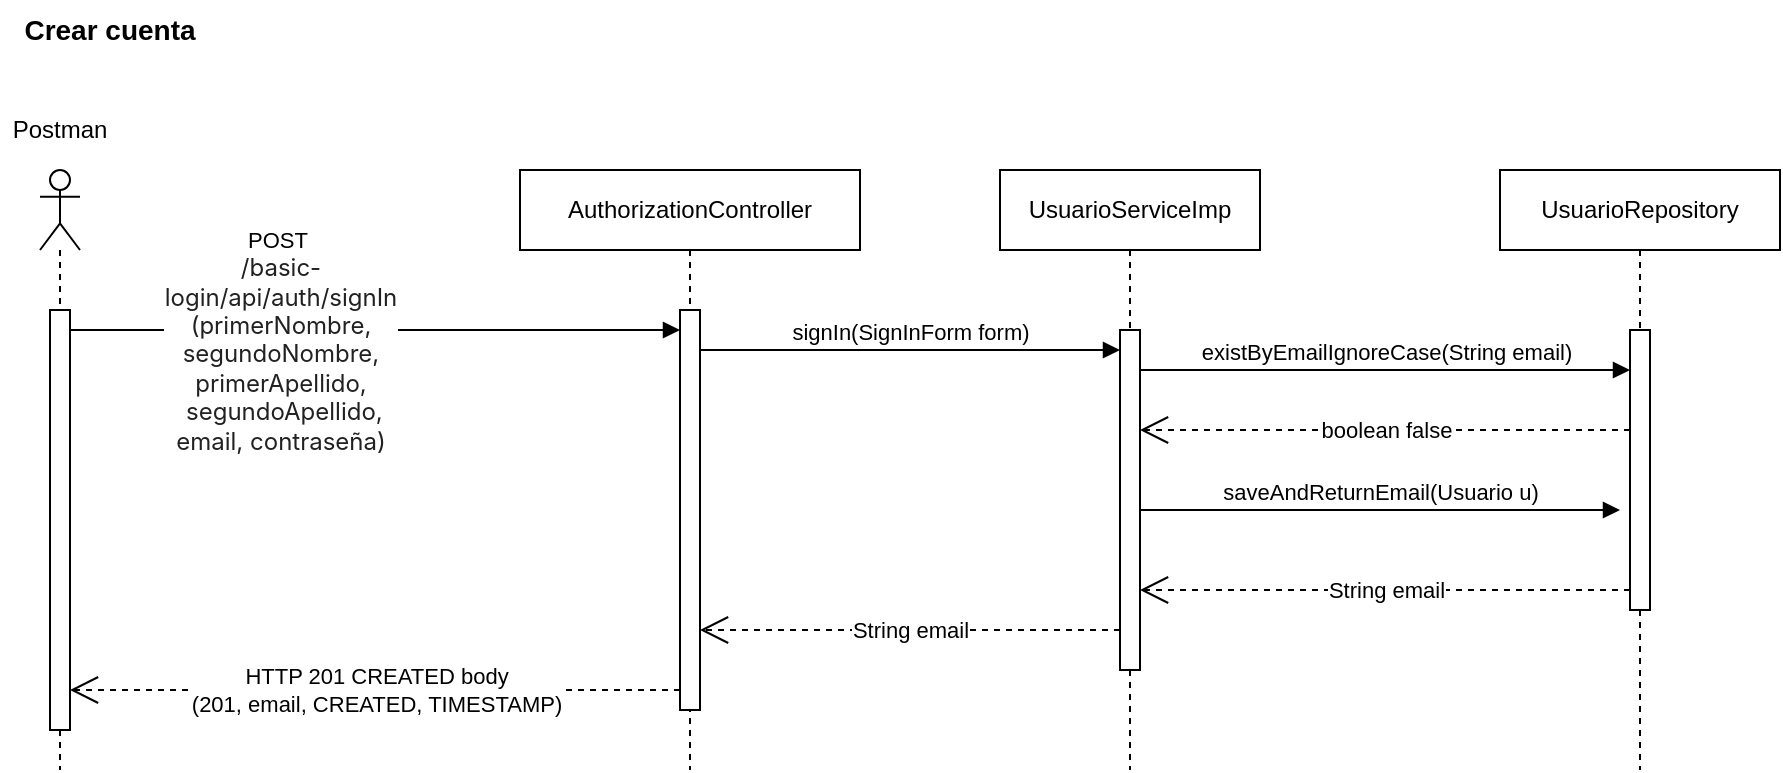 <mxfile version="26.0.10" pages="2">
  <diagram name="Diagrama_secuencia_crear_cuenta" id="2YBvvXClWsGukQMizWep">
    <mxGraphModel dx="1373" dy="703" grid="1" gridSize="10" guides="1" tooltips="1" connect="1" arrows="1" fold="1" page="1" pageScale="1" pageWidth="850" pageHeight="1400" math="0" shadow="0">
      <root>
        <mxCell id="0" />
        <mxCell id="1" parent="0" />
        <mxCell id="z28AaAyg_YoIM6sgCLT6-5" value="AuthorizationController" style="shape=umlLifeline;perimeter=lifelinePerimeter;whiteSpace=wrap;html=1;container=1;dropTarget=0;collapsible=0;recursiveResize=0;outlineConnect=0;portConstraint=eastwest;newEdgeStyle={&quot;curved&quot;:0,&quot;rounded&quot;:0};" vertex="1" parent="1">
          <mxGeometry x="340" y="195" width="170" height="300" as="geometry" />
        </mxCell>
        <mxCell id="z28AaAyg_YoIM6sgCLT6-4" value="" style="html=1;points=[[0,0,0,0,5],[0,1,0,0,-5],[1,0,0,0,5],[1,1,0,0,-5]];perimeter=orthogonalPerimeter;outlineConnect=0;targetShapes=umlLifeline;portConstraint=eastwest;newEdgeStyle={&quot;curved&quot;:0,&quot;rounded&quot;:0};" vertex="1" parent="z28AaAyg_YoIM6sgCLT6-5">
          <mxGeometry x="80" y="70" width="10" height="200" as="geometry" />
        </mxCell>
        <mxCell id="z28AaAyg_YoIM6sgCLT6-6" value="UsuarioServiceImp" style="shape=umlLifeline;perimeter=lifelinePerimeter;whiteSpace=wrap;html=1;container=1;dropTarget=0;collapsible=0;recursiveResize=0;outlineConnect=0;portConstraint=eastwest;newEdgeStyle={&quot;curved&quot;:0,&quot;rounded&quot;:0};" vertex="1" parent="1">
          <mxGeometry x="580" y="195" width="130" height="300" as="geometry" />
        </mxCell>
        <mxCell id="z28AaAyg_YoIM6sgCLT6-7" value="" style="html=1;points=[[0,0,0,0,5],[0,1,0,0,-5],[1,0,0,0,5],[1,1,0,0,-5]];perimeter=orthogonalPerimeter;outlineConnect=0;targetShapes=umlLifeline;portConstraint=eastwest;newEdgeStyle={&quot;curved&quot;:0,&quot;rounded&quot;:0};" vertex="1" parent="z28AaAyg_YoIM6sgCLT6-6">
          <mxGeometry x="60" y="80" width="10" height="170" as="geometry" />
        </mxCell>
        <mxCell id="z28AaAyg_YoIM6sgCLT6-8" value="signIn(SignInForm form)" style="html=1;verticalAlign=bottom;endArrow=block;curved=0;rounded=0;" edge="1" parent="1" target="z28AaAyg_YoIM6sgCLT6-7">
          <mxGeometry width="80" relative="1" as="geometry">
            <mxPoint x="430" y="285.0" as="sourcePoint" />
            <mxPoint x="640" y="285" as="targetPoint" />
          </mxGeometry>
        </mxCell>
        <mxCell id="z28AaAyg_YoIM6sgCLT6-9" value="UsuarioRepository" style="shape=umlLifeline;perimeter=lifelinePerimeter;whiteSpace=wrap;html=1;container=1;dropTarget=0;collapsible=0;recursiveResize=0;outlineConnect=0;portConstraint=eastwest;newEdgeStyle={&quot;curved&quot;:0,&quot;rounded&quot;:0};" vertex="1" parent="1">
          <mxGeometry x="830" y="195" width="140" height="300" as="geometry" />
        </mxCell>
        <mxCell id="z28AaAyg_YoIM6sgCLT6-10" value="" style="html=1;points=[[0,0,0,0,5],[0,1,0,0,-5],[1,0,0,0,5],[1,1,0,0,-5]];perimeter=orthogonalPerimeter;outlineConnect=0;targetShapes=umlLifeline;portConstraint=eastwest;newEdgeStyle={&quot;curved&quot;:0,&quot;rounded&quot;:0};" vertex="1" parent="z28AaAyg_YoIM6sgCLT6-9">
          <mxGeometry x="65" y="80" width="10" height="140" as="geometry" />
        </mxCell>
        <mxCell id="z28AaAyg_YoIM6sgCLT6-11" value="existByEmailIgnoreCase(String email)" style="html=1;verticalAlign=bottom;endArrow=block;curved=0;rounded=0;" edge="1" parent="1" source="z28AaAyg_YoIM6sgCLT6-7" target="z28AaAyg_YoIM6sgCLT6-10">
          <mxGeometry width="80" relative="1" as="geometry">
            <mxPoint x="580" y="295" as="sourcePoint" />
            <mxPoint x="660" y="295" as="targetPoint" />
            <Array as="points">
              <mxPoint x="680" y="295" />
            </Array>
          </mxGeometry>
        </mxCell>
        <mxCell id="z28AaAyg_YoIM6sgCLT6-12" value="boolean false" style="endArrow=open;endSize=12;dashed=1;html=1;rounded=0;" edge="1" parent="1">
          <mxGeometry width="160" relative="1" as="geometry">
            <mxPoint x="895" y="325.0" as="sourcePoint" />
            <mxPoint x="650" y="325.0" as="targetPoint" />
          </mxGeometry>
        </mxCell>
        <mxCell id="z28AaAyg_YoIM6sgCLT6-13" value="saveAndReturnEmail(Usuario u)" style="html=1;verticalAlign=bottom;endArrow=block;curved=0;rounded=0;" edge="1" parent="1">
          <mxGeometry width="80" relative="1" as="geometry">
            <mxPoint x="650" y="365.0" as="sourcePoint" />
            <mxPoint x="890" y="365" as="targetPoint" />
          </mxGeometry>
        </mxCell>
        <mxCell id="z28AaAyg_YoIM6sgCLT6-14" value="String email" style="endArrow=open;endSize=12;dashed=1;html=1;rounded=0;" edge="1" parent="1" source="z28AaAyg_YoIM6sgCLT6-10">
          <mxGeometry width="160" relative="1" as="geometry">
            <mxPoint x="905" y="405.0" as="sourcePoint" />
            <mxPoint x="650" y="405.0" as="targetPoint" />
          </mxGeometry>
        </mxCell>
        <mxCell id="z28AaAyg_YoIM6sgCLT6-15" value="String email" style="endArrow=open;endSize=12;dashed=1;html=1;rounded=0;" edge="1" parent="1">
          <mxGeometry width="160" relative="1" as="geometry">
            <mxPoint x="640" y="425.0" as="sourcePoint" />
            <mxPoint x="430" y="425.0" as="targetPoint" />
          </mxGeometry>
        </mxCell>
        <mxCell id="z28AaAyg_YoIM6sgCLT6-17" value="" style="shape=umlLifeline;perimeter=lifelinePerimeter;whiteSpace=wrap;html=1;container=1;dropTarget=0;collapsible=0;recursiveResize=0;outlineConnect=0;portConstraint=eastwest;newEdgeStyle={&quot;curved&quot;:0,&quot;rounded&quot;:0};participant=umlActor;" vertex="1" parent="1">
          <mxGeometry x="100" y="195" width="20" height="300" as="geometry" />
        </mxCell>
        <mxCell id="z28AaAyg_YoIM6sgCLT6-20" value="" style="html=1;points=[[0,0,0,0,5],[0,1,0,0,-5],[1,0,0,0,5],[1,1,0,0,-5]];perimeter=orthogonalPerimeter;outlineConnect=0;targetShapes=umlLifeline;portConstraint=eastwest;newEdgeStyle={&quot;curved&quot;:0,&quot;rounded&quot;:0};" vertex="1" parent="z28AaAyg_YoIM6sgCLT6-17">
          <mxGeometry x="5" y="70" width="10" height="210" as="geometry" />
        </mxCell>
        <mxCell id="z28AaAyg_YoIM6sgCLT6-18" value="Postman" style="text;strokeColor=none;align=center;fillColor=none;html=1;verticalAlign=middle;whiteSpace=wrap;rounded=0;" vertex="1" parent="1">
          <mxGeometry x="80" y="160" width="60" height="30" as="geometry" />
        </mxCell>
        <mxCell id="z28AaAyg_YoIM6sgCLT6-19" value="POST&amp;nbsp;&lt;div&gt;&lt;span style=&quot;color: rgb(33, 33, 33); font-family: Inter, OpenSans, Helvetica, Arial, sans-serif; font-size: 12px; text-align: left; white-space: pre-wrap;&quot;&gt;/basic-login/api/auth/signIn&lt;/span&gt;&lt;/div&gt;&lt;div&gt;&lt;span style=&quot;color: rgb(33, 33, 33); font-family: Inter, OpenSans, Helvetica, Arial, sans-serif; font-size: 12px; text-align: left; white-space: pre-wrap;&quot;&gt;(primerNombre, segundoNombre, primerApellido,&lt;/span&gt;&lt;/div&gt;&lt;div&gt;&lt;span style=&quot;color: rgb(33, 33, 33); font-family: Inter, OpenSans, Helvetica, Arial, sans-serif; font-size: 12px; text-align: left; white-space: pre-wrap;&quot;&gt; segundoApellido, email, contraseña)&lt;/span&gt;&lt;/div&gt;" style="html=1;verticalAlign=bottom;endArrow=block;curved=0;rounded=0;" edge="1" parent="1" source="z28AaAyg_YoIM6sgCLT6-20" target="z28AaAyg_YoIM6sgCLT6-4">
          <mxGeometry x="-0.311" y="-65" width="80" relative="1" as="geometry">
            <mxPoint x="115" y="275.0" as="sourcePoint" />
            <mxPoint x="370" y="275" as="targetPoint" />
            <Array as="points">
              <mxPoint x="180" y="275" />
            </Array>
            <mxPoint as="offset" />
          </mxGeometry>
        </mxCell>
        <mxCell id="z28AaAyg_YoIM6sgCLT6-21" value="HTTP 201 CREATED body&lt;div&gt;(201, email, CREATED, TIMESTAMP)&lt;/div&gt;" style="endArrow=open;endSize=12;dashed=1;html=1;rounded=0;" edge="1" parent="1" source="z28AaAyg_YoIM6sgCLT6-4" target="z28AaAyg_YoIM6sgCLT6-20">
          <mxGeometry width="160" relative="1" as="geometry">
            <mxPoint x="320" y="455" as="sourcePoint" />
            <mxPoint x="160" y="455" as="targetPoint" />
            <Array as="points">
              <mxPoint x="240" y="455" />
            </Array>
          </mxGeometry>
        </mxCell>
        <mxCell id="z28AaAyg_YoIM6sgCLT6-23" value="&lt;font style=&quot;font-size: 14px;&quot;&gt;&lt;b&gt;Crear cuenta&lt;/b&gt;&lt;/font&gt;" style="text;strokeColor=none;align=center;fillColor=none;html=1;verticalAlign=middle;whiteSpace=wrap;rounded=0;" vertex="1" parent="1">
          <mxGeometry x="80" y="110" width="110" height="30" as="geometry" />
        </mxCell>
      </root>
    </mxGraphModel>
  </diagram>
  <diagram id="GFA5SCAMWG2nKEDCLZxf" name="Diagrama_secuencia_login">
    <mxGraphModel dx="1373" dy="703" grid="1" gridSize="10" guides="1" tooltips="1" connect="1" arrows="1" fold="1" page="1" pageScale="1" pageWidth="850" pageHeight="1400" math="0" shadow="0">
      <root>
        <mxCell id="0" />
        <mxCell id="1" parent="0" />
        <mxCell id="_g7v1vfR7s9N9ZAfrWeF-1" value="&lt;font style=&quot;font-size: 14px;&quot;&gt;&lt;b&gt;Iniciar sesión&lt;/b&gt;&lt;/font&gt;" style="text;strokeColor=none;align=center;fillColor=none;html=1;verticalAlign=middle;whiteSpace=wrap;rounded=0;" vertex="1" parent="1">
          <mxGeometry x="80" y="70" width="110" height="30" as="geometry" />
        </mxCell>
        <mxCell id="QZ3-3LGINcHupDRkbb89-47" value="" style="shape=umlLifeline;perimeter=lifelinePerimeter;whiteSpace=wrap;html=1;container=1;dropTarget=0;collapsible=0;recursiveResize=0;outlineConnect=0;portConstraint=eastwest;newEdgeStyle={&quot;curved&quot;:0,&quot;rounded&quot;:0};participant=umlActor;" vertex="1" parent="1">
          <mxGeometry x="100" y="150" width="20" height="730" as="geometry" />
        </mxCell>
        <mxCell id="QZ3-3LGINcHupDRkbb89-48" value="" style="html=1;points=[[0,0,0,0,5],[0,1,0,0,-5],[1,0,0,0,5],[1,1,0,0,-5]];perimeter=orthogonalPerimeter;outlineConnect=0;targetShapes=umlLifeline;portConstraint=eastwest;newEdgeStyle={&quot;curved&quot;:0,&quot;rounded&quot;:0};" vertex="1" parent="QZ3-3LGINcHupDRkbb89-47">
          <mxGeometry x="5" y="60" width="10" height="620" as="geometry" />
        </mxCell>
        <mxCell id="QZ3-3LGINcHupDRkbb89-49" value="Postman" style="text;strokeColor=none;align=center;fillColor=none;html=1;verticalAlign=middle;whiteSpace=wrap;rounded=0;" vertex="1" parent="1">
          <mxGeometry x="80" y="120" width="60" height="30" as="geometry" />
        </mxCell>
        <mxCell id="QZ3-3LGINcHupDRkbb89-52" value="POST&amp;nbsp;&lt;span style=&quot;color: rgb(33, 33, 33); font-family: Inter, OpenSans, Helvetica, Arial, sans-serif; font-size: 12px; text-align: left; white-space: pre-wrap;&quot;&gt;/basic-login/api/auth/logIn&lt;/span&gt;&lt;div&gt;&lt;span style=&quot;color: rgb(33, 33, 33); font-family: Inter, OpenSans, Helvetica, Arial, sans-serif; font-size: 12px; text-align: left; white-space: pre-wrap;&quot;&gt;(LogInForm form)&lt;/span&gt;&lt;/div&gt;" style="html=1;verticalAlign=bottom;endArrow=block;curved=0;rounded=0;" edge="1" parent="1">
          <mxGeometry x="-0.073" width="80" relative="1" as="geometry">
            <mxPoint x="115" y="220" as="sourcePoint" />
            <mxPoint x="315" y="220" as="targetPoint" />
            <mxPoint as="offset" />
          </mxGeometry>
        </mxCell>
        <mxCell id="xojPiHeQLMJ7NlB9f-0Z-29" value="Authorization&lt;div&gt;Controller&lt;/div&gt;" style="shape=umlLifeline;perimeter=lifelinePerimeter;whiteSpace=wrap;html=1;container=1;dropTarget=0;collapsible=0;recursiveResize=0;outlineConnect=0;portConstraint=eastwest;newEdgeStyle={&quot;curved&quot;:0,&quot;rounded&quot;:0};" vertex="1" parent="1">
          <mxGeometry x="270" y="130" width="100" height="750" as="geometry" />
        </mxCell>
        <mxCell id="xojPiHeQLMJ7NlB9f-0Z-30" value="" style="html=1;points=[[0,0,0,0,5],[0,1,0,0,-5],[1,0,0,0,5],[1,1,0,0,-5]];perimeter=orthogonalPerimeter;outlineConnect=0;targetShapes=umlLifeline;portConstraint=eastwest;newEdgeStyle={&quot;curved&quot;:0,&quot;rounded&quot;:0};" vertex="1" parent="xojPiHeQLMJ7NlB9f-0Z-29">
          <mxGeometry x="45" y="70" width="10" height="590" as="geometry" />
        </mxCell>
        <mxCell id="6o6kgrIwPQ-oxXtM_PZN-1" value="Authentication&lt;div&gt;ServiceImp&lt;/div&gt;" style="shape=umlLifeline;perimeter=lifelinePerimeter;whiteSpace=wrap;html=1;container=1;dropTarget=0;collapsible=0;recursiveResize=0;outlineConnect=0;portConstraint=eastwest;newEdgeStyle={&quot;curved&quot;:0,&quot;rounded&quot;:0};" vertex="1" parent="1">
          <mxGeometry x="450" y="130" width="100" height="750" as="geometry" />
        </mxCell>
        <mxCell id="6o6kgrIwPQ-oxXtM_PZN-2" value="" style="html=1;points=[[0,0,0,0,5],[0,1,0,0,-5],[1,0,0,0,5],[1,1,0,0,-5]];perimeter=orthogonalPerimeter;outlineConnect=0;targetShapes=umlLifeline;portConstraint=eastwest;newEdgeStyle={&quot;curved&quot;:0,&quot;rounded&quot;:0};" vertex="1" parent="6o6kgrIwPQ-oxXtM_PZN-1">
          <mxGeometry x="45" y="80" width="10" height="550" as="geometry" />
        </mxCell>
        <mxCell id="6o6kgrIwPQ-oxXtM_PZN-20" value="autenticateUser()" style="html=1;align=left;spacingLeft=2;endArrow=block;rounded=0;edgeStyle=orthogonalEdgeStyle;curved=0;rounded=0;entryX=0.514;entryY=0.76;entryDx=0;entryDy=0;entryPerimeter=0;" edge="1" parent="6o6kgrIwPQ-oxXtM_PZN-1">
          <mxGeometry relative="1" as="geometry">
            <mxPoint x="55" y="275" as="sourcePoint" />
            <Array as="points">
              <mxPoint x="100" y="275" />
              <mxPoint x="100" y="315" />
            </Array>
            <mxPoint x="51.4" y="314.6" as="targetPoint" />
          </mxGeometry>
        </mxCell>
        <mxCell id="6o6kgrIwPQ-oxXtM_PZN-3" value="logIn (LogInForm form)" style="html=1;verticalAlign=bottom;endArrow=block;curved=0;rounded=0;entryX=0.156;entryY=0.045;entryDx=0;entryDy=0;entryPerimeter=0;" edge="1" parent="1" source="xojPiHeQLMJ7NlB9f-0Z-30" target="6o6kgrIwPQ-oxXtM_PZN-2">
          <mxGeometry width="80" relative="1" as="geometry">
            <mxPoint x="325" y="230" as="sourcePoint" />
            <mxPoint x="480" y="230" as="targetPoint" />
          </mxGeometry>
        </mxCell>
        <mxCell id="6o6kgrIwPQ-oxXtM_PZN-4" value="CustomUser&lt;div&gt;DetailsService&lt;/div&gt;" style="shape=umlLifeline;perimeter=lifelinePerimeter;whiteSpace=wrap;html=1;container=1;dropTarget=0;collapsible=0;recursiveResize=0;outlineConnect=0;portConstraint=eastwest;newEdgeStyle={&quot;curved&quot;:0,&quot;rounded&quot;:0};" vertex="1" parent="1">
          <mxGeometry x="620" y="130" width="100" height="750" as="geometry" />
        </mxCell>
        <mxCell id="6o6kgrIwPQ-oxXtM_PZN-10" value="" style="html=1;points=[[0,0,0,0,5],[0,1,0,0,-5],[1,0,0,0,5],[1,1,0,0,-5]];perimeter=orthogonalPerimeter;outlineConnect=0;targetShapes=umlLifeline;portConstraint=eastwest;newEdgeStyle={&quot;curved&quot;:0,&quot;rounded&quot;:0};" vertex="1" parent="6o6kgrIwPQ-oxXtM_PZN-4">
          <mxGeometry x="45" y="90" width="10" height="170" as="geometry" />
        </mxCell>
        <mxCell id="6o6kgrIwPQ-oxXtM_PZN-17" value="extraer roles" style="html=1;align=left;spacingLeft=2;endArrow=block;rounded=0;edgeStyle=orthogonalEdgeStyle;curved=0;rounded=0;" edge="1" target="6o6kgrIwPQ-oxXtM_PZN-4" parent="6o6kgrIwPQ-oxXtM_PZN-4">
          <mxGeometry relative="1" as="geometry">
            <mxPoint x="55" y="180" as="sourcePoint" />
            <Array as="points">
              <mxPoint x="55" y="190" />
              <mxPoint x="105" y="190" />
              <mxPoint x="105" y="230" />
            </Array>
            <mxPoint x="70" y="230" as="targetPoint" />
          </mxGeometry>
        </mxCell>
        <mxCell id="6o6kgrIwPQ-oxXtM_PZN-9" value="loadUserByUsername()" style="html=1;verticalAlign=bottom;endArrow=block;curved=0;rounded=0;" edge="1" parent="1" source="6o6kgrIwPQ-oxXtM_PZN-2">
          <mxGeometry width="80" relative="1" as="geometry">
            <mxPoint x="510" y="240" as="sourcePoint" />
            <mxPoint x="660" y="240" as="targetPoint" />
          </mxGeometry>
        </mxCell>
        <mxCell id="6o6kgrIwPQ-oxXtM_PZN-11" value="UsuarioRepository" style="shape=umlLifeline;perimeter=lifelinePerimeter;whiteSpace=wrap;html=1;container=1;dropTarget=0;collapsible=0;recursiveResize=0;outlineConnect=0;portConstraint=eastwest;newEdgeStyle={&quot;curved&quot;:0,&quot;rounded&quot;:0};" vertex="1" parent="1">
          <mxGeometry x="770" y="130" width="100" height="750" as="geometry" />
        </mxCell>
        <mxCell id="6o6kgrIwPQ-oxXtM_PZN-13" value="" style="html=1;points=[[0,0,0,0,5],[0,1,0,0,-5],[1,0,0,0,5],[1,1,0,0,-5]];perimeter=orthogonalPerimeter;outlineConnect=0;targetShapes=umlLifeline;portConstraint=eastwest;newEdgeStyle={&quot;curved&quot;:0,&quot;rounded&quot;:0};" vertex="1" parent="6o6kgrIwPQ-oxXtM_PZN-11">
          <mxGeometry x="45" y="120" width="10" height="50" as="geometry" />
        </mxCell>
        <mxCell id="6o6kgrIwPQ-oxXtM_PZN-35" value="" style="html=1;points=[[0,0,0,0,5],[0,1,0,0,-5],[1,0,0,0,5],[1,1,0,0,-5]];perimeter=orthogonalPerimeter;outlineConnect=0;targetShapes=umlLifeline;portConstraint=eastwest;newEdgeStyle={&quot;curved&quot;:0,&quot;rounded&quot;:0};" vertex="1" parent="6o6kgrIwPQ-oxXtM_PZN-11">
          <mxGeometry x="45" y="560" width="10" height="20" as="geometry" />
        </mxCell>
        <mxCell id="6o6kgrIwPQ-oxXtM_PZN-12" value="findByEmailIgnoreCase()" style="html=1;verticalAlign=bottom;endArrow=block;curved=0;rounded=0;entryX=0.267;entryY=0.19;entryDx=0;entryDy=0;entryPerimeter=0;" edge="1" parent="1" source="6o6kgrIwPQ-oxXtM_PZN-10" target="6o6kgrIwPQ-oxXtM_PZN-13">
          <mxGeometry width="80" relative="1" as="geometry">
            <mxPoint x="680" y="340" as="sourcePoint" />
            <mxPoint x="810" y="340" as="targetPoint" />
          </mxGeometry>
        </mxCell>
        <mxCell id="6o6kgrIwPQ-oxXtM_PZN-15" value="Optional&amp;lt;Usuario&amp;gt;" style="endArrow=open;endSize=12;dashed=1;html=1;rounded=0;" edge="1" parent="1">
          <mxGeometry width="160" relative="1" as="geometry">
            <mxPoint x="810" y="290" as="sourcePoint" />
            <mxPoint x="675" y="290" as="targetPoint" />
          </mxGeometry>
        </mxCell>
        <mxCell id="6o6kgrIwPQ-oxXtM_PZN-18" value="new User()" style="endArrow=open;endSize=12;dashed=1;html=1;rounded=0;" edge="1" parent="1">
          <mxGeometry width="160" relative="1" as="geometry">
            <mxPoint x="665" y="380" as="sourcePoint" />
            <mxPoint x="505" y="380" as="targetPoint" />
          </mxGeometry>
        </mxCell>
        <mxCell id="6o6kgrIwPQ-oxXtM_PZN-21" value="TokenService" style="shape=umlLifeline;perimeter=lifelinePerimeter;whiteSpace=wrap;html=1;container=1;dropTarget=0;collapsible=0;recursiveResize=0;outlineConnect=0;portConstraint=eastwest;newEdgeStyle={&quot;curved&quot;:0,&quot;rounded&quot;:0};" vertex="1" parent="1">
          <mxGeometry x="900" y="130" width="100" height="750" as="geometry" />
        </mxCell>
        <mxCell id="6o6kgrIwPQ-oxXtM_PZN-22" value="" style="html=1;points=[[0,0,0,0,5],[0,1,0,0,-5],[1,0,0,0,5],[1,1,0,0,-5]];perimeter=orthogonalPerimeter;outlineConnect=0;targetShapes=umlLifeline;portConstraint=eastwest;newEdgeStyle={&quot;curved&quot;:0,&quot;rounded&quot;:0};" vertex="1" parent="6o6kgrIwPQ-oxXtM_PZN-21">
          <mxGeometry x="45" y="340" width="10" height="200" as="geometry" />
        </mxCell>
        <mxCell id="6o6kgrIwPQ-oxXtM_PZN-37" value="" style="html=1;points=[[0,0,0,0,5],[0,1,0,0,-5],[1,0,0,0,5],[1,1,0,0,-5]];perimeter=orthogonalPerimeter;outlineConnect=0;targetShapes=umlLifeline;portConstraint=eastwest;newEdgeStyle={&quot;curved&quot;:0,&quot;rounded&quot;:0};" vertex="1" parent="6o6kgrIwPQ-oxXtM_PZN-21">
          <mxGeometry x="45" y="600" width="10" height="30" as="geometry" />
        </mxCell>
        <mxCell id="6o6kgrIwPQ-oxXtM_PZN-23" value="revokeAllUserTokens()" style="html=1;verticalAlign=bottom;endArrow=block;curved=0;rounded=0;" edge="1" parent="1" source="6o6kgrIwPQ-oxXtM_PZN-2" target="6o6kgrIwPQ-oxXtM_PZN-22">
          <mxGeometry width="80" relative="1" as="geometry">
            <mxPoint x="540" y="470" as="sourcePoint" />
            <mxPoint x="650" y="480" as="targetPoint" />
          </mxGeometry>
        </mxCell>
        <mxCell id="6o6kgrIwPQ-oxXtM_PZN-24" value="TokenRepository" style="shape=umlLifeline;perimeter=lifelinePerimeter;whiteSpace=wrap;html=1;container=1;dropTarget=0;collapsible=0;recursiveResize=0;outlineConnect=0;portConstraint=eastwest;newEdgeStyle={&quot;curved&quot;:0,&quot;rounded&quot;:0};" vertex="1" parent="1">
          <mxGeometry x="1180" y="130" width="100" height="750" as="geometry" />
        </mxCell>
        <mxCell id="6o6kgrIwPQ-oxXtM_PZN-25" value="" style="html=1;points=[[0,0,0,0,5],[0,1,0,0,-5],[1,0,0,0,5],[1,1,0,0,-5]];perimeter=orthogonalPerimeter;outlineConnect=0;targetShapes=umlLifeline;portConstraint=eastwest;newEdgeStyle={&quot;curved&quot;:0,&quot;rounded&quot;:0};" vertex="1" parent="6o6kgrIwPQ-oxXtM_PZN-24">
          <mxGeometry x="45" y="360" width="10" height="80" as="geometry" />
        </mxCell>
        <mxCell id="6o6kgrIwPQ-oxXtM_PZN-39" value="" style="html=1;points=[[0,0,0,0,5],[0,1,0,0,-5],[1,0,0,0,5],[1,1,0,0,-5]];perimeter=orthogonalPerimeter;outlineConnect=0;targetShapes=umlLifeline;portConstraint=eastwest;newEdgeStyle={&quot;curved&quot;:0,&quot;rounded&quot;:0};" vertex="1" parent="6o6kgrIwPQ-oxXtM_PZN-24">
          <mxGeometry x="45" y="610" width="10" height="20" as="geometry" />
        </mxCell>
        <mxCell id="6o6kgrIwPQ-oxXtM_PZN-26" value="findAllValidTokensByUser()" style="html=1;verticalAlign=bottom;endArrow=block;curved=0;rounded=0;entryX=0;entryY=0;entryDx=0;entryDy=5;entryPerimeter=0;" edge="1" parent="1" source="6o6kgrIwPQ-oxXtM_PZN-22" target="6o6kgrIwPQ-oxXtM_PZN-25">
          <mxGeometry width="80" relative="1" as="geometry">
            <mxPoint x="970" y="500" as="sourcePoint" />
            <mxPoint x="1065" y="500" as="targetPoint" />
          </mxGeometry>
        </mxCell>
        <mxCell id="6o6kgrIwPQ-oxXtM_PZN-27" value="List&amp;lt;Token&amp;gt;" style="endArrow=open;endSize=12;dashed=1;html=1;rounded=0;" edge="1" parent="1" source="6o6kgrIwPQ-oxXtM_PZN-25" target="6o6kgrIwPQ-oxXtM_PZN-22">
          <mxGeometry width="160" relative="1" as="geometry">
            <mxPoint x="1110" y="530" as="sourcePoint" />
            <mxPoint x="970" y="530" as="targetPoint" />
          </mxGeometry>
        </mxCell>
        <mxCell id="6o6kgrIwPQ-oxXtM_PZN-28" value="saveAll()" style="html=1;verticalAlign=bottom;endArrow=block;curved=0;rounded=0;entryX=0;entryY=1;entryDx=0;entryDy=-5;entryPerimeter=0;" edge="1" parent="1" source="6o6kgrIwPQ-oxXtM_PZN-22" target="6o6kgrIwPQ-oxXtM_PZN-25">
          <mxGeometry width="80" relative="1" as="geometry">
            <mxPoint x="990" y="560" as="sourcePoint" />
            <mxPoint x="1070" y="560" as="targetPoint" />
          </mxGeometry>
        </mxCell>
        <mxCell id="6o6kgrIwPQ-oxXtM_PZN-29" value="createToken()" style="html=1;verticalAlign=bottom;endArrow=block;curved=0;rounded=0;" edge="1" parent="1">
          <mxGeometry width="80" relative="1" as="geometry">
            <mxPoint x="505" y="590" as="sourcePoint" />
            <mxPoint x="945" y="590" as="targetPoint" />
          </mxGeometry>
        </mxCell>
        <mxCell id="6o6kgrIwPQ-oxXtM_PZN-30" value="JwtUtility" style="shape=umlLifeline;perimeter=lifelinePerimeter;whiteSpace=wrap;html=1;container=1;dropTarget=0;collapsible=0;recursiveResize=0;outlineConnect=0;portConstraint=eastwest;newEdgeStyle={&quot;curved&quot;:0,&quot;rounded&quot;:0};" vertex="1" parent="1">
          <mxGeometry x="1040" y="130" width="100" height="750" as="geometry" />
        </mxCell>
        <mxCell id="6o6kgrIwPQ-oxXtM_PZN-31" value="" style="html=1;points=[[0,0,0,0,5],[0,1,0,0,-5],[1,0,0,0,5],[1,1,0,0,-5]];perimeter=orthogonalPerimeter;outlineConnect=0;targetShapes=umlLifeline;portConstraint=eastwest;newEdgeStyle={&quot;curved&quot;:0,&quot;rounded&quot;:0};" vertex="1" parent="6o6kgrIwPQ-oxXtM_PZN-30">
          <mxGeometry x="45" y="470" width="10" height="30" as="geometry" />
        </mxCell>
        <mxCell id="6o6kgrIwPQ-oxXtM_PZN-32" value="generateToken()" style="html=1;verticalAlign=bottom;endArrow=block;curved=0;rounded=0;" edge="1" parent="1" source="6o6kgrIwPQ-oxXtM_PZN-22" target="6o6kgrIwPQ-oxXtM_PZN-31">
          <mxGeometry width="80" relative="1" as="geometry">
            <mxPoint x="970" y="610" as="sourcePoint" />
            <mxPoint x="1050" y="610" as="targetPoint" />
          </mxGeometry>
        </mxCell>
        <mxCell id="6o6kgrIwPQ-oxXtM_PZN-33" value="String token" style="endArrow=open;endSize=12;dashed=1;html=1;rounded=0;" edge="1" parent="1" target="6o6kgrIwPQ-oxXtM_PZN-22">
          <mxGeometry width="160" relative="1" as="geometry">
            <mxPoint x="1085" y="630" as="sourcePoint" />
            <mxPoint x="960" y="630" as="targetPoint" />
            <mxPoint as="offset" />
          </mxGeometry>
        </mxCell>
        <mxCell id="6o6kgrIwPQ-oxXtM_PZN-34" value="String token" style="endArrow=open;endSize=12;dashed=1;html=1;rounded=0;" edge="1" parent="1">
          <mxGeometry width="160" relative="1" as="geometry">
            <mxPoint x="945" y="660.0" as="sourcePoint" />
            <mxPoint x="505" y="660.0" as="targetPoint" />
          </mxGeometry>
        </mxCell>
        <mxCell id="6o6kgrIwPQ-oxXtM_PZN-36" value="updateLastLogin()" style="html=1;verticalAlign=bottom;endArrow=block;curved=0;rounded=0;entryX=0;entryY=0;entryDx=0;entryDy=5;entryPerimeter=0;" edge="1" parent="1" source="6o6kgrIwPQ-oxXtM_PZN-2" target="6o6kgrIwPQ-oxXtM_PZN-35">
          <mxGeometry width="80" relative="1" as="geometry">
            <mxPoint x="560" y="700" as="sourcePoint" />
            <mxPoint x="640" y="700" as="targetPoint" />
          </mxGeometry>
        </mxCell>
        <mxCell id="6o6kgrIwPQ-oxXtM_PZN-38" value="saveToken()" style="html=1;verticalAlign=bottom;endArrow=block;curved=0;rounded=0;" edge="1" parent="1" source="6o6kgrIwPQ-oxXtM_PZN-2" target="6o6kgrIwPQ-oxXtM_PZN-37">
          <mxGeometry width="80" relative="1" as="geometry">
            <mxPoint x="520" y="730" as="sourcePoint" />
            <mxPoint x="600" y="730" as="targetPoint" />
          </mxGeometry>
        </mxCell>
        <mxCell id="6o6kgrIwPQ-oxXtM_PZN-41" value="save()" style="html=1;verticalAlign=bottom;endArrow=block;curved=0;rounded=0;entryX=0;entryY=0;entryDx=0;entryDy=5;entryPerimeter=0;" edge="1" parent="1" source="6o6kgrIwPQ-oxXtM_PZN-37" target="6o6kgrIwPQ-oxXtM_PZN-39">
          <mxGeometry width="80" relative="1" as="geometry">
            <mxPoint x="970" y="750" as="sourcePoint" />
            <mxPoint x="1050" y="750" as="targetPoint" />
          </mxGeometry>
        </mxCell>
        <mxCell id="6o6kgrIwPQ-oxXtM_PZN-42" value="String token" style="endArrow=open;endSize=12;dashed=1;html=1;rounded=0;exitX=0;exitY=1;exitDx=0;exitDy=-5;exitPerimeter=0;" edge="1" parent="1" source="6o6kgrIwPQ-oxXtM_PZN-2" target="xojPiHeQLMJ7NlB9f-0Z-30">
          <mxGeometry width="160" relative="1" as="geometry">
            <mxPoint x="480" y="750" as="sourcePoint" />
            <mxPoint x="330" y="750" as="targetPoint" />
          </mxGeometry>
        </mxCell>
        <mxCell id="6o6kgrIwPQ-oxXtM_PZN-43" value="ResponseEntity&lt;div&gt;&amp;lt;response, HttpStatus.OK&amp;gt;&lt;/div&gt;" style="endArrow=open;endSize=12;dashed=1;html=1;rounded=0;exitX=0;exitY=1;exitDx=0;exitDy=-5;exitPerimeter=0;" edge="1" parent="1" source="xojPiHeQLMJ7NlB9f-0Z-30" target="QZ3-3LGINcHupDRkbb89-48">
          <mxGeometry width="160" relative="1" as="geometry">
            <mxPoint x="290" y="780" as="sourcePoint" />
            <mxPoint x="130" y="780" as="targetPoint" />
          </mxGeometry>
        </mxCell>
      </root>
    </mxGraphModel>
  </diagram>
</mxfile>
